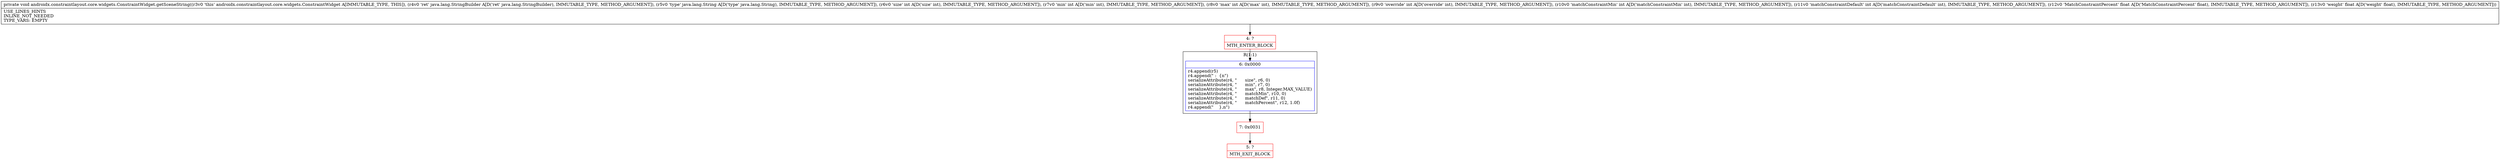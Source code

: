 digraph "CFG forandroidx.constraintlayout.core.widgets.ConstraintWidget.getSceneString(Ljava\/lang\/StringBuilder;Ljava\/lang\/String;IIIIIIFF)V" {
subgraph cluster_Region_732928893 {
label = "R(1:1)";
node [shape=record,color=blue];
Node_6 [shape=record,label="{6\:\ 0x0000|r4.append(r5)\lr4.append(\" :  \{n\")\lserializeAttribute(r4, \"      size\", r6, 0)\lserializeAttribute(r4, \"      min\", r7, 0)\lserializeAttribute(r4, \"      max\", r8, Integer.MAX_VALUE)\lserializeAttribute(r4, \"      matchMin\", r10, 0)\lserializeAttribute(r4, \"      matchDef\", r11, 0)\lserializeAttribute(r4, \"      matchPercent\", r12, 1.0f)\lr4.append(\"    \},n\")\l}"];
}
Node_4 [shape=record,color=red,label="{4\:\ ?|MTH_ENTER_BLOCK\l}"];
Node_7 [shape=record,color=red,label="{7\:\ 0x0031}"];
Node_5 [shape=record,color=red,label="{5\:\ ?|MTH_EXIT_BLOCK\l}"];
MethodNode[shape=record,label="{private void androidx.constraintlayout.core.widgets.ConstraintWidget.getSceneString((r3v0 'this' androidx.constraintlayout.core.widgets.ConstraintWidget A[IMMUTABLE_TYPE, THIS]), (r4v0 'ret' java.lang.StringBuilder A[D('ret' java.lang.StringBuilder), IMMUTABLE_TYPE, METHOD_ARGUMENT]), (r5v0 'type' java.lang.String A[D('type' java.lang.String), IMMUTABLE_TYPE, METHOD_ARGUMENT]), (r6v0 'size' int A[D('size' int), IMMUTABLE_TYPE, METHOD_ARGUMENT]), (r7v0 'min' int A[D('min' int), IMMUTABLE_TYPE, METHOD_ARGUMENT]), (r8v0 'max' int A[D('max' int), IMMUTABLE_TYPE, METHOD_ARGUMENT]), (r9v0 'override' int A[D('override' int), IMMUTABLE_TYPE, METHOD_ARGUMENT]), (r10v0 'matchConstraintMin' int A[D('matchConstraintMin' int), IMMUTABLE_TYPE, METHOD_ARGUMENT]), (r11v0 'matchConstraintDefault' int A[D('matchConstraintDefault' int), IMMUTABLE_TYPE, METHOD_ARGUMENT]), (r12v0 'MatchConstraintPercent' float A[D('MatchConstraintPercent' float), IMMUTABLE_TYPE, METHOD_ARGUMENT]), (r13v0 'weight' float A[D('weight' float), IMMUTABLE_TYPE, METHOD_ARGUMENT]))  | USE_LINES_HINTS\lINLINE_NOT_NEEDED\lTYPE_VARS: EMPTY\l}"];
MethodNode -> Node_4;Node_6 -> Node_7;
Node_4 -> Node_6;
Node_7 -> Node_5;
}

